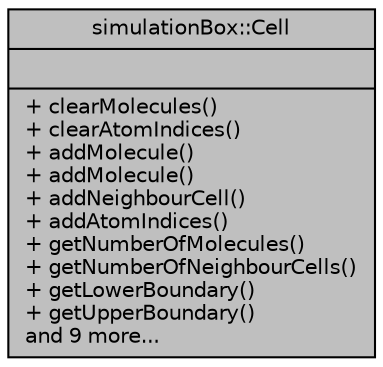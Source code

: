 digraph "simulationBox::Cell"
{
 // LATEX_PDF_SIZE
  edge [fontname="Helvetica",fontsize="10",labelfontname="Helvetica",labelfontsize="10"];
  node [fontname="Helvetica",fontsize="10",shape=record];
  Node1 [label="{simulationBox::Cell\n||+ clearMolecules()\l+ clearAtomIndices()\l+ addMolecule()\l+ addMolecule()\l+ addNeighbourCell()\l+ addAtomIndices()\l+ getNumberOfMolecules()\l+ getNumberOfNeighbourCells()\l+ getLowerBoundary()\l+ getUpperBoundary()\land 9 more...\l}",height=0.2,width=0.4,color="black", fillcolor="grey75", style="filled", fontcolor="black",tooltip="Cell is a class for a single cell in the cellList."];
}
